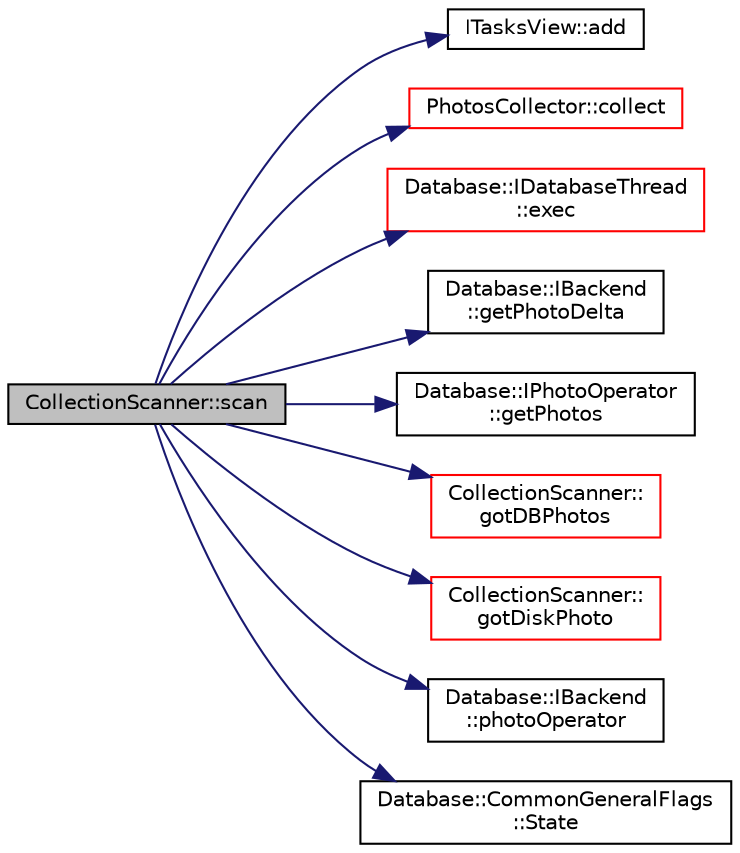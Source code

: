 digraph "CollectionScanner::scan"
{
 // LATEX_PDF_SIZE
  edge [fontname="Helvetica",fontsize="10",labelfontname="Helvetica",labelfontsize="10"];
  node [fontname="Helvetica",fontsize="10",shape=record];
  rankdir="LR";
  Node1 [label="CollectionScanner::scan",height=0.2,width=0.4,color="black", fillcolor="grey75", style="filled", fontcolor="black",tooltip=" "];
  Node1 -> Node2 [color="midnightblue",fontsize="10",style="solid",fontname="Helvetica"];
  Node2 [label="ITasksView::add",height=0.2,width=0.4,color="black", fillcolor="white", style="filled",URL="$struct_i_tasks_view.html#aadf2f01469d699d6d27e639ac21b8f42",tooltip=" "];
  Node1 -> Node3 [color="midnightblue",fontsize="10",style="solid",fontname="Helvetica"];
  Node3 [label="PhotosCollector::collect",height=0.2,width=0.4,color="red", fillcolor="white", style="filled",URL="$class_photos_collector.html#aa402bcaf9beb1d5eb6b9f0e380c33363",tooltip=" "];
  Node1 -> Node7 [color="midnightblue",fontsize="10",style="solid",fontname="Helvetica"];
  Node7 [label="Database::IDatabaseThread\l::exec",height=0.2,width=0.4,color="red", fillcolor="white", style="filled",URL="$struct_database_1_1_i_database_thread.html#aa25e04d591d1bfd1e414ce086b2af93e",tooltip=" "];
  Node1 -> Node10 [color="midnightblue",fontsize="10",style="solid",fontname="Helvetica"];
  Node10 [label="Database::IBackend\l::getPhotoDelta",height=0.2,width=0.4,color="black", fillcolor="white", style="filled",URL="$struct_database_1_1_i_backend.html#a439e4f41fce9b9d813000bbcb4c59523",tooltip=" "];
  Node1 -> Node11 [color="midnightblue",fontsize="10",style="solid",fontname="Helvetica"];
  Node11 [label="Database::IPhotoOperator\l::getPhotos",height=0.2,width=0.4,color="black", fillcolor="white", style="filled",URL="$struct_database_1_1_i_photo_operator.html#ad7565b194b30a805faee47a550822762",tooltip="find all photos matching filters"];
  Node1 -> Node12 [color="midnightblue",fontsize="10",style="solid",fontname="Helvetica"];
  Node12 [label="CollectionScanner::\lgotDBPhotos",height=0.2,width=0.4,color="red", fillcolor="white", style="filled",URL="$class_collection_scanner.html#aec1d0106854a73c237d39ae58ff85ec1",tooltip=" "];
  Node1 -> Node24 [color="midnightblue",fontsize="10",style="solid",fontname="Helvetica"];
  Node24 [label="CollectionScanner::\lgotDiskPhoto",height=0.2,width=0.4,color="red", fillcolor="white", style="filled",URL="$class_collection_scanner.html#ab0b44dadf7d37b2eab5472d9813297c9",tooltip=" "];
  Node1 -> Node27 [color="midnightblue",fontsize="10",style="solid",fontname="Helvetica"];
  Node27 [label="Database::IBackend\l::photoOperator",height=0.2,width=0.4,color="black", fillcolor="white", style="filled",URL="$struct_database_1_1_i_backend.html#aa2a40a5e179fa8743f7678d3c93b2b77",tooltip="get photo operator"];
  Node1 -> Node23 [color="midnightblue",fontsize="10",style="solid",fontname="Helvetica"];
  Node23 [label="Database::CommonGeneralFlags\l::State",height=0.2,width=0.4,color="black", fillcolor="white", style="filled",URL="$namespace_database_1_1_common_general_flags.html#a3cd5ed198bec62318f5505339f7c2c30",tooltip=" "];
}
